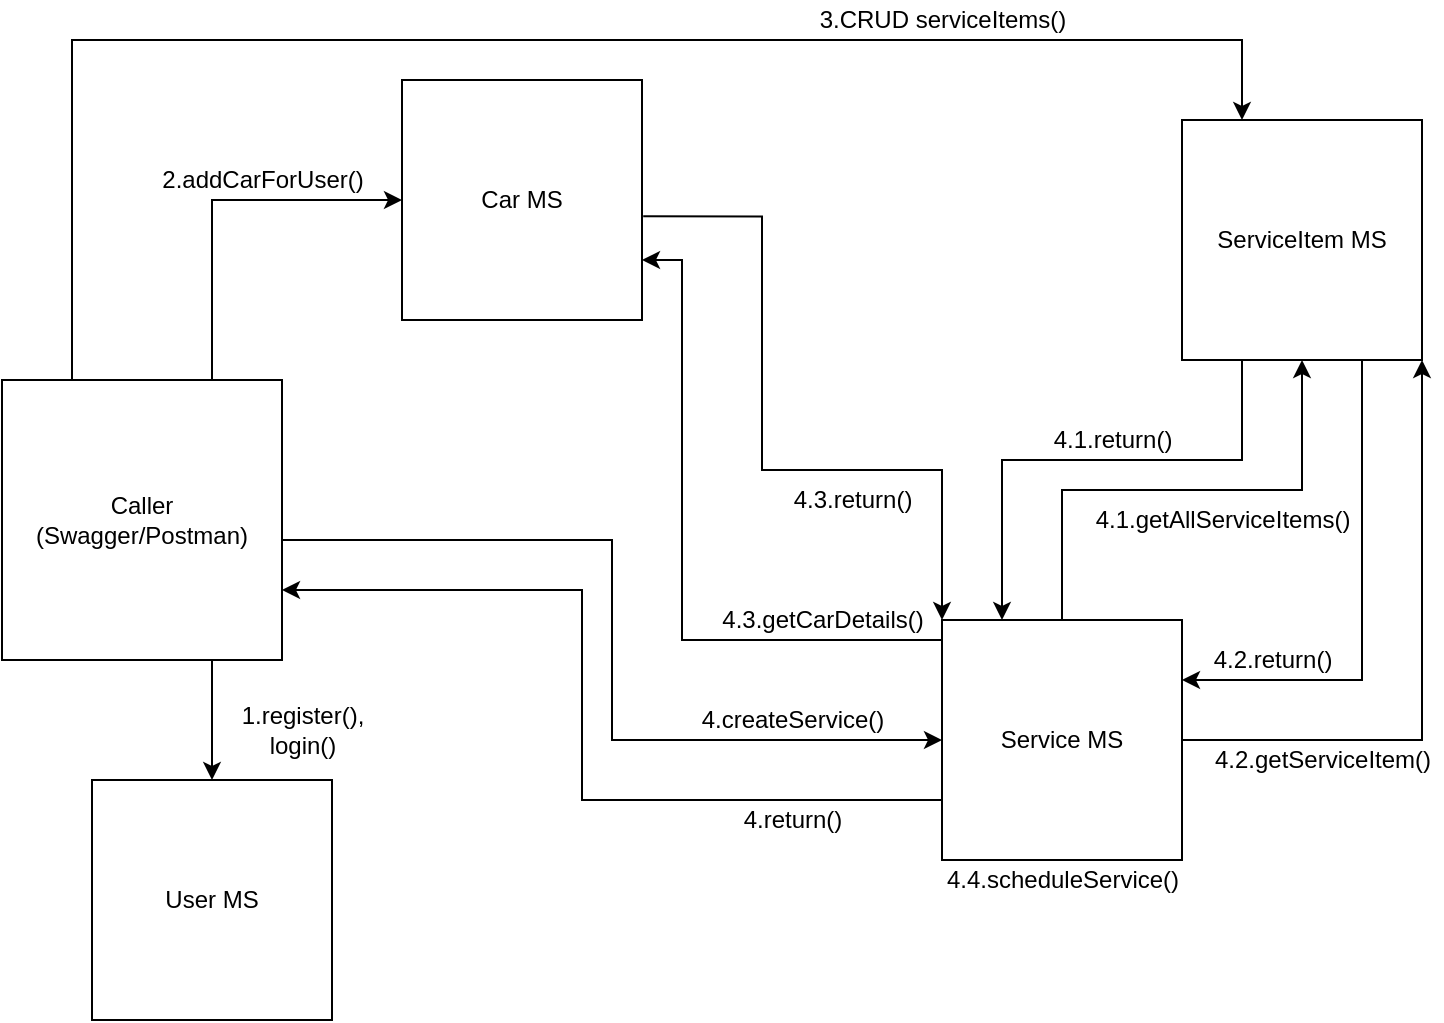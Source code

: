 <mxfile version="14.7.6" type="device"><diagram id="OhwJuqGXJ_bH1m6M1nZk" name="Page-1"><mxGraphModel dx="1933" dy="1647" grid="1" gridSize="10" guides="1" tooltips="1" connect="1" arrows="1" fold="1" page="1" pageScale="1" pageWidth="850" pageHeight="1100" math="0" shadow="0"><root><mxCell id="0"/><mxCell id="1" parent="0"/><mxCell id="Yx19sdY3cGaTI3TJvaqI-1" value="User MS" style="whiteSpace=wrap;html=1;aspect=fixed;" vertex="1" parent="1"><mxGeometry x="-55" y="280" width="120" height="120" as="geometry"/></mxCell><mxCell id="Yx19sdY3cGaTI3TJvaqI-12" style="edgeStyle=orthogonalEdgeStyle;rounded=0;orthogonalLoop=1;jettySize=auto;html=1;exitX=0.75;exitY=0;exitDx=0;exitDy=0;entryX=0;entryY=0.5;entryDx=0;entryDy=0;" edge="1" parent="1" source="Yx19sdY3cGaTI3TJvaqI-2" target="Yx19sdY3cGaTI3TJvaqI-4"><mxGeometry relative="1" as="geometry"/></mxCell><mxCell id="Yx19sdY3cGaTI3TJvaqI-14" style="edgeStyle=orthogonalEdgeStyle;rounded=0;orthogonalLoop=1;jettySize=auto;html=1;exitX=0.75;exitY=1;exitDx=0;exitDy=0;entryX=0.5;entryY=0;entryDx=0;entryDy=0;" edge="1" parent="1" source="Yx19sdY3cGaTI3TJvaqI-2" target="Yx19sdY3cGaTI3TJvaqI-1"><mxGeometry relative="1" as="geometry"/></mxCell><mxCell id="Yx19sdY3cGaTI3TJvaqI-15" style="edgeStyle=orthogonalEdgeStyle;rounded=0;orthogonalLoop=1;jettySize=auto;html=1;exitX=1;exitY=0.75;exitDx=0;exitDy=0;entryX=0;entryY=0.5;entryDx=0;entryDy=0;" edge="1" parent="1" source="Yx19sdY3cGaTI3TJvaqI-2" target="Yx19sdY3cGaTI3TJvaqI-5"><mxGeometry relative="1" as="geometry"><Array as="points"><mxPoint x="40" y="160"/><mxPoint x="205" y="160"/><mxPoint x="205" y="260"/></Array></mxGeometry></mxCell><mxCell id="Yx19sdY3cGaTI3TJvaqI-31" style="edgeStyle=orthogonalEdgeStyle;rounded=0;orthogonalLoop=1;jettySize=auto;html=1;exitX=0.25;exitY=0;exitDx=0;exitDy=0;entryX=0.25;entryY=0;entryDx=0;entryDy=0;" edge="1" parent="1" source="Yx19sdY3cGaTI3TJvaqI-2" target="Yx19sdY3cGaTI3TJvaqI-3"><mxGeometry relative="1" as="geometry"><Array as="points"><mxPoint x="-65" y="-90"/><mxPoint x="520" y="-90"/></Array></mxGeometry></mxCell><mxCell id="Yx19sdY3cGaTI3TJvaqI-2" value="Caller&lt;br&gt;(Swagger/Postman)" style="whiteSpace=wrap;html=1;aspect=fixed;" vertex="1" parent="1"><mxGeometry x="-100" y="80" width="140" height="140" as="geometry"/></mxCell><mxCell id="Yx19sdY3cGaTI3TJvaqI-19" style="edgeStyle=orthogonalEdgeStyle;rounded=0;orthogonalLoop=1;jettySize=auto;html=1;exitX=0.25;exitY=1;exitDx=0;exitDy=0;entryX=0.25;entryY=0;entryDx=0;entryDy=0;" edge="1" parent="1" source="Yx19sdY3cGaTI3TJvaqI-3" target="Yx19sdY3cGaTI3TJvaqI-5"><mxGeometry relative="1" as="geometry"><Array as="points"><mxPoint x="520" y="120"/><mxPoint x="400" y="120"/></Array></mxGeometry></mxCell><mxCell id="Yx19sdY3cGaTI3TJvaqI-24" style="edgeStyle=orthogonalEdgeStyle;rounded=0;orthogonalLoop=1;jettySize=auto;html=1;exitX=0.75;exitY=1;exitDx=0;exitDy=0;entryX=1;entryY=0.25;entryDx=0;entryDy=0;" edge="1" parent="1" source="Yx19sdY3cGaTI3TJvaqI-3" target="Yx19sdY3cGaTI3TJvaqI-5"><mxGeometry relative="1" as="geometry"/></mxCell><mxCell id="Yx19sdY3cGaTI3TJvaqI-3" value="ServiceItem MS" style="whiteSpace=wrap;html=1;aspect=fixed;" vertex="1" parent="1"><mxGeometry x="490" y="-50" width="120" height="120" as="geometry"/></mxCell><mxCell id="Yx19sdY3cGaTI3TJvaqI-30" style="edgeStyle=orthogonalEdgeStyle;rounded=0;orthogonalLoop=1;jettySize=auto;html=1;exitX=1.005;exitY=0.568;exitDx=0;exitDy=0;entryX=0;entryY=0;entryDx=0;entryDy=0;exitPerimeter=0;" edge="1" parent="1" source="Yx19sdY3cGaTI3TJvaqI-4" target="Yx19sdY3cGaTI3TJvaqI-5"><mxGeometry relative="1" as="geometry"><Array as="points"><mxPoint x="280" y="-2"/><mxPoint x="280" y="125"/><mxPoint x="370" y="125"/></Array></mxGeometry></mxCell><mxCell id="Yx19sdY3cGaTI3TJvaqI-4" value="Car MS" style="whiteSpace=wrap;html=1;aspect=fixed;" vertex="1" parent="1"><mxGeometry x="100" y="-70" width="120" height="120" as="geometry"/></mxCell><mxCell id="Yx19sdY3cGaTI3TJvaqI-17" style="edgeStyle=orthogonalEdgeStyle;rounded=0;orthogonalLoop=1;jettySize=auto;html=1;exitX=0.5;exitY=0;exitDx=0;exitDy=0;entryX=0.5;entryY=1;entryDx=0;entryDy=0;" edge="1" parent="1" source="Yx19sdY3cGaTI3TJvaqI-5" target="Yx19sdY3cGaTI3TJvaqI-3"><mxGeometry relative="1" as="geometry"/></mxCell><mxCell id="Yx19sdY3cGaTI3TJvaqI-21" style="edgeStyle=orthogonalEdgeStyle;rounded=0;orthogonalLoop=1;jettySize=auto;html=1;exitX=1;exitY=0.5;exitDx=0;exitDy=0;entryX=1;entryY=1;entryDx=0;entryDy=0;" edge="1" parent="1" source="Yx19sdY3cGaTI3TJvaqI-5" target="Yx19sdY3cGaTI3TJvaqI-3"><mxGeometry relative="1" as="geometry"/></mxCell><mxCell id="Yx19sdY3cGaTI3TJvaqI-28" style="edgeStyle=orthogonalEdgeStyle;rounded=0;orthogonalLoop=1;jettySize=auto;html=1;exitX=0;exitY=0.25;exitDx=0;exitDy=0;entryX=1;entryY=0.75;entryDx=0;entryDy=0;" edge="1" parent="1" source="Yx19sdY3cGaTI3TJvaqI-5" target="Yx19sdY3cGaTI3TJvaqI-4"><mxGeometry relative="1" as="geometry"><Array as="points"><mxPoint x="370" y="210"/><mxPoint x="240" y="210"/><mxPoint x="240" y="20"/></Array></mxGeometry></mxCell><mxCell id="Yx19sdY3cGaTI3TJvaqI-33" style="edgeStyle=orthogonalEdgeStyle;rounded=0;orthogonalLoop=1;jettySize=auto;html=1;exitX=0;exitY=0.75;exitDx=0;exitDy=0;entryX=1;entryY=0.75;entryDx=0;entryDy=0;" edge="1" parent="1" source="Yx19sdY3cGaTI3TJvaqI-5" target="Yx19sdY3cGaTI3TJvaqI-2"><mxGeometry relative="1" as="geometry"><Array as="points"><mxPoint x="190" y="290"/><mxPoint x="190" y="185"/></Array></mxGeometry></mxCell><mxCell id="Yx19sdY3cGaTI3TJvaqI-5" value="Service MS" style="whiteSpace=wrap;html=1;aspect=fixed;" vertex="1" parent="1"><mxGeometry x="370" y="200" width="120" height="120" as="geometry"/></mxCell><mxCell id="Yx19sdY3cGaTI3TJvaqI-7" value="1.register(),&lt;br&gt;login()" style="text;html=1;align=center;verticalAlign=middle;resizable=0;points=[];autosize=1;strokeColor=none;" vertex="1" parent="1"><mxGeometry x="10" y="240" width="80" height="30" as="geometry"/></mxCell><mxCell id="Yx19sdY3cGaTI3TJvaqI-9" value="2.addCarForUser()" style="text;html=1;align=center;verticalAlign=middle;resizable=0;points=[];autosize=1;strokeColor=none;" vertex="1" parent="1"><mxGeometry x="-30" y="-30" width="120" height="20" as="geometry"/></mxCell><mxCell id="Yx19sdY3cGaTI3TJvaqI-13" value="3.CRUD serviceItems()" style="text;html=1;align=center;verticalAlign=middle;resizable=0;points=[];autosize=1;strokeColor=none;" vertex="1" parent="1"><mxGeometry x="300" y="-110" width="140" height="20" as="geometry"/></mxCell><mxCell id="Yx19sdY3cGaTI3TJvaqI-16" value="4.createService()" style="text;html=1;align=center;verticalAlign=middle;resizable=0;points=[];autosize=1;strokeColor=none;" vertex="1" parent="1"><mxGeometry x="240" y="240" width="110" height="20" as="geometry"/></mxCell><mxCell id="Yx19sdY3cGaTI3TJvaqI-18" value="4.1.getAllServiceItems()" style="text;html=1;align=center;verticalAlign=middle;resizable=0;points=[];autosize=1;strokeColor=none;" vertex="1" parent="1"><mxGeometry x="440" y="140" width="140" height="20" as="geometry"/></mxCell><mxCell id="Yx19sdY3cGaTI3TJvaqI-20" value="4.1.return()" style="text;html=1;align=center;verticalAlign=middle;resizable=0;points=[];autosize=1;strokeColor=none;" vertex="1" parent="1"><mxGeometry x="420" y="100" width="70" height="20" as="geometry"/></mxCell><mxCell id="Yx19sdY3cGaTI3TJvaqI-22" value="4.2.getServiceItem()" style="text;html=1;align=center;verticalAlign=middle;resizable=0;points=[];autosize=1;strokeColor=none;" vertex="1" parent="1"><mxGeometry x="500" y="260" width="120" height="20" as="geometry"/></mxCell><mxCell id="Yx19sdY3cGaTI3TJvaqI-25" value="4.2.return()" style="text;html=1;align=center;verticalAlign=middle;resizable=0;points=[];autosize=1;strokeColor=none;" vertex="1" parent="1"><mxGeometry x="500" y="210" width="70" height="20" as="geometry"/></mxCell><mxCell id="Yx19sdY3cGaTI3TJvaqI-29" value="4.3.getCarDetails()" style="text;html=1;align=center;verticalAlign=middle;resizable=0;points=[];autosize=1;strokeColor=none;" vertex="1" parent="1"><mxGeometry x="250" y="190" width="120" height="20" as="geometry"/></mxCell><mxCell id="Yx19sdY3cGaTI3TJvaqI-32" value="4.3.return()" style="text;html=1;align=center;verticalAlign=middle;resizable=0;points=[];autosize=1;strokeColor=none;" vertex="1" parent="1"><mxGeometry x="290" y="130" width="70" height="20" as="geometry"/></mxCell><mxCell id="Yx19sdY3cGaTI3TJvaqI-34" value="4.return()" style="text;html=1;align=center;verticalAlign=middle;resizable=0;points=[];autosize=1;strokeColor=none;" vertex="1" parent="1"><mxGeometry x="260" y="290" width="70" height="20" as="geometry"/></mxCell><mxCell id="Yx19sdY3cGaTI3TJvaqI-35" value="4.4.scheduleService()" style="text;html=1;align=center;verticalAlign=middle;resizable=0;points=[];autosize=1;strokeColor=none;" vertex="1" parent="1"><mxGeometry x="365" y="320" width="130" height="20" as="geometry"/></mxCell></root></mxGraphModel></diagram></mxfile>
